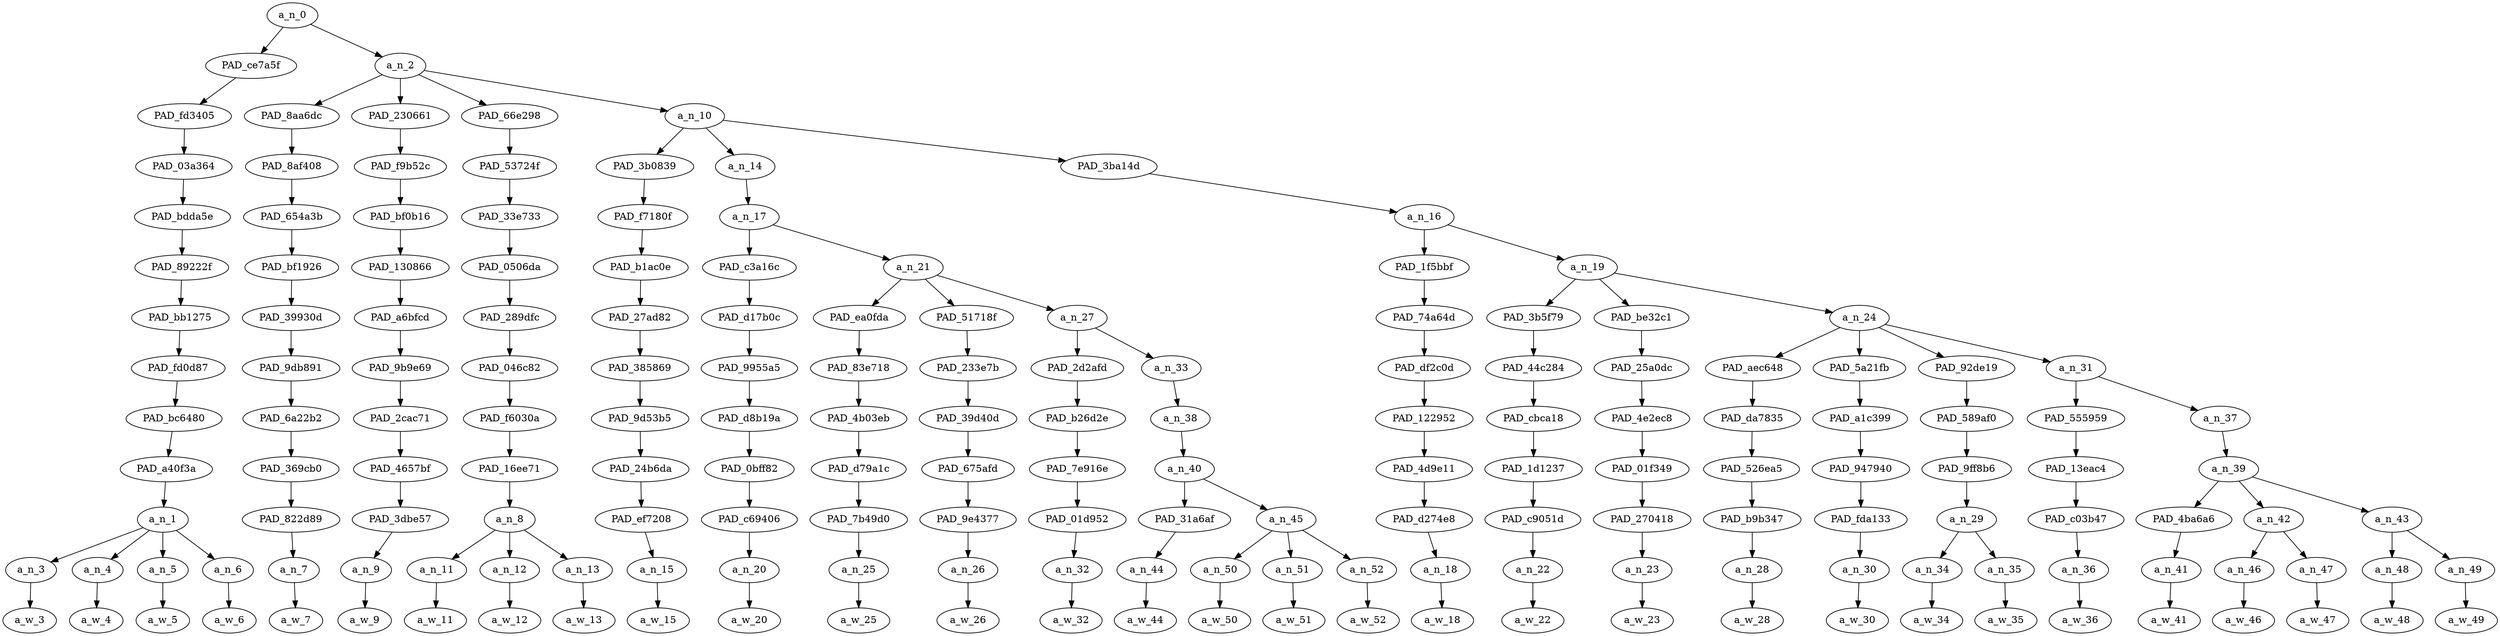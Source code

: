 strict digraph "" {
	a_n_0	[div_dir=1,
		index=0,
		level=12,
		pos="4.94068287037037,12!",
		text_span="[0, 1, 2, 3, 4, 5, 6, 7, 8, 9, 10, 11, 12, 13, 14, 15, 16, 17, 18, 19, 20, 21, 22, 23, 24, 25, 26, 27, 28, 29, 30]",
		value=1.00000000];
	PAD_ce7a5f	[div_dir=1,
		index=0,
		level=11,
		pos="1.5,11!",
		text_span="[0, 1, 2, 3]",
		value=0.20985339];
	a_n_0 -> PAD_ce7a5f;
	a_n_2	[div_dir=1,
		index=1,
		level=11,
		pos="8.38136574074074,11!",
		text_span="[4, 5, 6, 7, 8, 9, 10, 11, 12, 13, 14, 15, 16, 17, 18, 19, 20, 21, 22, 23, 24, 25, 26, 27, 28, 29, 30]",
		value=0.79001593];
	a_n_0 -> a_n_2;
	PAD_fd3405	[div_dir=1,
		index=0,
		level=10,
		pos="1.5,10!",
		text_span="[0, 1, 2, 3]",
		value=0.20985339];
	PAD_ce7a5f -> PAD_fd3405;
	PAD_03a364	[div_dir=1,
		index=0,
		level=9,
		pos="1.5,9!",
		text_span="[0, 1, 2, 3]",
		value=0.20985339];
	PAD_fd3405 -> PAD_03a364;
	PAD_bdda5e	[div_dir=1,
		index=0,
		level=8,
		pos="1.5,8!",
		text_span="[0, 1, 2, 3]",
		value=0.20985339];
	PAD_03a364 -> PAD_bdda5e;
	PAD_89222f	[div_dir=1,
		index=0,
		level=7,
		pos="1.5,7!",
		text_span="[0, 1, 2, 3]",
		value=0.20985339];
	PAD_bdda5e -> PAD_89222f;
	PAD_bb1275	[div_dir=1,
		index=0,
		level=6,
		pos="1.5,6!",
		text_span="[0, 1, 2, 3]",
		value=0.20985339];
	PAD_89222f -> PAD_bb1275;
	PAD_fd0d87	[div_dir=1,
		index=0,
		level=5,
		pos="1.5,5!",
		text_span="[0, 1, 2, 3]",
		value=0.20985339];
	PAD_bb1275 -> PAD_fd0d87;
	PAD_bc6480	[div_dir=1,
		index=0,
		level=4,
		pos="1.5,4!",
		text_span="[0, 1, 2, 3]",
		value=0.20985339];
	PAD_fd0d87 -> PAD_bc6480;
	PAD_a40f3a	[div_dir=1,
		index=0,
		level=3,
		pos="1.5,3!",
		text_span="[0, 1, 2, 3]",
		value=0.20985339];
	PAD_bc6480 -> PAD_a40f3a;
	a_n_1	[div_dir=1,
		index=0,
		level=2,
		pos="1.5,2!",
		text_span="[0, 1, 2, 3]",
		value=0.20985339];
	PAD_a40f3a -> a_n_1;
	a_n_3	[div_dir=-1,
		index=0,
		level=1,
		pos="0.0,1!",
		text_span="[0]",
		value=0.03527465];
	a_n_1 -> a_n_3;
	a_n_4	[div_dir=1,
		index=1,
		level=1,
		pos="1.0,1!",
		text_span="[1]",
		value=0.03753186];
	a_n_1 -> a_n_4;
	a_n_5	[div_dir=1,
		index=2,
		level=1,
		pos="2.0,1!",
		text_span="[2]",
		value=0.06149199];
	a_n_1 -> a_n_5;
	a_n_6	[div_dir=-1,
		index=3,
		level=1,
		pos="3.0,1!",
		text_span="[3]",
		value=0.07544790];
	a_n_1 -> a_n_6;
	a_w_3	[div_dir=0,
		index=0,
		level=0,
		pos="0,0!",
		text_span="[0]",
		value=my];
	a_n_3 -> a_w_3;
	a_w_4	[div_dir=0,
		index=1,
		level=0,
		pos="1,0!",
		text_span="[1]",
		value=light];
	a_n_4 -> a_w_4;
	a_w_5	[div_dir=0,
		index=2,
		level=0,
		pos="2,0!",
		text_span="[2]",
		value=skin];
	a_n_5 -> a_w_5;
	a_w_6	[div_dir=0,
		index=3,
		level=0,
		pos="3,0!",
		text_span="[3]",
		value=joint];
	a_n_6 -> a_w_6;
	PAD_8aa6dc	[div_dir=1,
		index=1,
		level=10,
		pos="4.0,10!",
		text_span="[4]",
		value=0.05073295];
	a_n_2 -> PAD_8aa6dc;
	PAD_230661	[div_dir=-1,
		index=3,
		level=10,
		pos="8.0,10!",
		text_span="[8]",
		value=0.02871006];
	a_n_2 -> PAD_230661;
	PAD_66e298	[div_dir=-1,
		index=2,
		level=10,
		pos="6.0,10!",
		text_span="[5, 6, 7]",
		value=0.19507286];
	a_n_2 -> PAD_66e298;
	a_n_10	[div_dir=1,
		index=4,
		level=10,
		pos="15.525462962962962,10!",
		text_span="[9, 10, 11, 12, 13, 14, 15, 16, 17, 18, 19, 20, 21, 22, 23, 24, 25, 26, 27, 28, 29, 30]",
		value=0.51540112];
	a_n_2 -> a_n_10;
	PAD_8af408	[div_dir=1,
		index=1,
		level=9,
		pos="4.0,9!",
		text_span="[4]",
		value=0.05073295];
	PAD_8aa6dc -> PAD_8af408;
	PAD_654a3b	[div_dir=1,
		index=1,
		level=8,
		pos="4.0,8!",
		text_span="[4]",
		value=0.05073295];
	PAD_8af408 -> PAD_654a3b;
	PAD_bf1926	[div_dir=1,
		index=1,
		level=7,
		pos="4.0,7!",
		text_span="[4]",
		value=0.05073295];
	PAD_654a3b -> PAD_bf1926;
	PAD_39930d	[div_dir=1,
		index=1,
		level=6,
		pos="4.0,6!",
		text_span="[4]",
		value=0.05073295];
	PAD_bf1926 -> PAD_39930d;
	PAD_9db891	[div_dir=1,
		index=1,
		level=5,
		pos="4.0,5!",
		text_span="[4]",
		value=0.05073295];
	PAD_39930d -> PAD_9db891;
	PAD_6a22b2	[div_dir=1,
		index=1,
		level=4,
		pos="4.0,4!",
		text_span="[4]",
		value=0.05073295];
	PAD_9db891 -> PAD_6a22b2;
	PAD_369cb0	[div_dir=1,
		index=1,
		level=3,
		pos="4.0,3!",
		text_span="[4]",
		value=0.05073295];
	PAD_6a22b2 -> PAD_369cb0;
	PAD_822d89	[div_dir=1,
		index=1,
		level=2,
		pos="4.0,2!",
		text_span="[4]",
		value=0.05073295];
	PAD_369cb0 -> PAD_822d89;
	a_n_7	[div_dir=1,
		index=4,
		level=1,
		pos="4.0,1!",
		text_span="[4]",
		value=0.05073295];
	PAD_822d89 -> a_n_7;
	a_w_7	[div_dir=0,
		index=4,
		level=0,
		pos="4,0!",
		text_span="[4]",
		value=got];
	a_n_7 -> a_w_7;
	PAD_f9b52c	[div_dir=-1,
		index=3,
		level=9,
		pos="8.0,9!",
		text_span="[8]",
		value=0.02871006];
	PAD_230661 -> PAD_f9b52c;
	PAD_bf0b16	[div_dir=-1,
		index=3,
		level=8,
		pos="8.0,8!",
		text_span="[8]",
		value=0.02871006];
	PAD_f9b52c -> PAD_bf0b16;
	PAD_130866	[div_dir=-1,
		index=3,
		level=7,
		pos="8.0,7!",
		text_span="[8]",
		value=0.02871006];
	PAD_bf0b16 -> PAD_130866;
	PAD_a6bfcd	[div_dir=-1,
		index=3,
		level=6,
		pos="8.0,6!",
		text_span="[8]",
		value=0.02871006];
	PAD_130866 -> PAD_a6bfcd;
	PAD_9b9e69	[div_dir=-1,
		index=3,
		level=5,
		pos="8.0,5!",
		text_span="[8]",
		value=0.02871006];
	PAD_a6bfcd -> PAD_9b9e69;
	PAD_2cac71	[div_dir=-1,
		index=3,
		level=4,
		pos="8.0,4!",
		text_span="[8]",
		value=0.02871006];
	PAD_9b9e69 -> PAD_2cac71;
	PAD_4657bf	[div_dir=-1,
		index=3,
		level=3,
		pos="8.0,3!",
		text_span="[8]",
		value=0.02871006];
	PAD_2cac71 -> PAD_4657bf;
	PAD_3dbe57	[div_dir=-1,
		index=3,
		level=2,
		pos="8.0,2!",
		text_span="[8]",
		value=0.02871006];
	PAD_4657bf -> PAD_3dbe57;
	a_n_9	[div_dir=-1,
		index=8,
		level=1,
		pos="8.0,1!",
		text_span="[8]",
		value=0.02871006];
	PAD_3dbe57 -> a_n_9;
	a_w_9	[div_dir=0,
		index=8,
		level=0,
		pos="8,0!",
		text_span="[8]",
		value=now];
	a_n_9 -> a_w_9;
	PAD_53724f	[div_dir=-1,
		index=2,
		level=9,
		pos="6.0,9!",
		text_span="[5, 6, 7]",
		value=0.19507286];
	PAD_66e298 -> PAD_53724f;
	PAD_33e733	[div_dir=-1,
		index=2,
		level=8,
		pos="6.0,8!",
		text_span="[5, 6, 7]",
		value=0.19507286];
	PAD_53724f -> PAD_33e733;
	PAD_0506da	[div_dir=-1,
		index=2,
		level=7,
		pos="6.0,7!",
		text_span="[5, 6, 7]",
		value=0.19507286];
	PAD_33e733 -> PAD_0506da;
	PAD_289dfc	[div_dir=-1,
		index=2,
		level=6,
		pos="6.0,6!",
		text_span="[5, 6, 7]",
		value=0.19507286];
	PAD_0506da -> PAD_289dfc;
	PAD_046c82	[div_dir=-1,
		index=2,
		level=5,
		pos="6.0,5!",
		text_span="[5, 6, 7]",
		value=0.19507286];
	PAD_289dfc -> PAD_046c82;
	PAD_f6030a	[div_dir=-1,
		index=2,
		level=4,
		pos="6.0,4!",
		text_span="[5, 6, 7]",
		value=0.19507286];
	PAD_046c82 -> PAD_f6030a;
	PAD_16ee71	[div_dir=-1,
		index=2,
		level=3,
		pos="6.0,3!",
		text_span="[5, 6, 7]",
		value=0.19507286];
	PAD_f6030a -> PAD_16ee71;
	a_n_8	[div_dir=-1,
		index=2,
		level=2,
		pos="6.0,2!",
		text_span="[5, 6, 7]",
		value=0.19507286];
	PAD_16ee71 -> a_n_8;
	a_n_11	[div_dir=1,
		index=5,
		level=1,
		pos="5.0,1!",
		text_span="[5]",
		value=0.03479983];
	a_n_8 -> a_n_11;
	a_n_12	[div_dir=1,
		index=6,
		level=1,
		pos="6.0,1!",
		text_span="[6]",
		value=0.09562610];
	a_n_8 -> a_n_12;
	a_n_13	[div_dir=-1,
		index=7,
		level=1,
		pos="7.0,1!",
		text_span="[7]",
		value=0.06454572];
	a_n_8 -> a_n_13;
	a_w_11	[div_dir=0,
		index=5,
		level=0,
		pos="5,0!",
		text_span="[5]",
		value=a];
	a_n_11 -> a_w_11;
	a_w_12	[div_dir=0,
		index=6,
		level=0,
		pos="6,0!",
		text_span="[6]",
		value=white];
	a_n_12 -> a_w_12;
	a_w_13	[div_dir=0,
		index=7,
		level=0,
		pos="7,0!",
		text_span="[7]",
		value=boy];
	a_n_13 -> a_w_13;
	PAD_3b0839	[div_dir=1,
		index=5,
		level=9,
		pos="17.0,9!",
		text_span="[17]",
		value=0.01526220];
	a_n_10 -> PAD_3b0839;
	a_n_14	[div_dir=1,
		index=4,
		level=9,
		pos="10.166666666666668,9!",
		text_span="[9, 10, 11, 12, 13, 14, 15, 16]",
		value=0.16918036];
	a_n_10 -> a_n_14;
	PAD_3ba14d	[div_dir=1,
		index=6,
		level=9,
		pos="19.40972222222222,9!",
		text_span="[18, 19, 20, 21, 22, 23, 24, 25, 26, 27, 28, 29, 30]",
		value=0.33079797];
	a_n_10 -> PAD_3ba14d;
	PAD_f7180f	[div_dir=1,
		index=5,
		level=8,
		pos="17.0,8!",
		text_span="[17]",
		value=0.01526220];
	PAD_3b0839 -> PAD_f7180f;
	PAD_b1ac0e	[div_dir=1,
		index=6,
		level=7,
		pos="17.0,7!",
		text_span="[17]",
		value=0.01526220];
	PAD_f7180f -> PAD_b1ac0e;
	PAD_27ad82	[div_dir=1,
		index=8,
		level=6,
		pos="17.0,6!",
		text_span="[17]",
		value=0.01526220];
	PAD_b1ac0e -> PAD_27ad82;
	PAD_385869	[div_dir=1,
		index=9,
		level=5,
		pos="17.0,5!",
		text_span="[17]",
		value=0.01526220];
	PAD_27ad82 -> PAD_385869;
	PAD_9d53b5	[div_dir=1,
		index=9,
		level=4,
		pos="17.0,4!",
		text_span="[17]",
		value=0.01526220];
	PAD_385869 -> PAD_9d53b5;
	PAD_24b6da	[div_dir=1,
		index=9,
		level=3,
		pos="17.0,3!",
		text_span="[17]",
		value=0.01526220];
	PAD_9d53b5 -> PAD_24b6da;
	PAD_ef7208	[div_dir=1,
		index=10,
		level=2,
		pos="17.0,2!",
		text_span="[17]",
		value=0.01526220];
	PAD_24b6da -> PAD_ef7208;
	a_n_15	[div_dir=1,
		index=17,
		level=1,
		pos="17.0,1!",
		text_span="[17]",
		value=0.01526220];
	PAD_ef7208 -> a_n_15;
	a_w_15	[div_dir=0,
		index=17,
		level=0,
		pos="17,0!",
		text_span="[17]",
		value=but];
	a_n_15 -> a_w_15;
	a_n_17	[div_dir=1,
		index=4,
		level=8,
		pos="10.166666666666668,8!",
		text_span="[9, 10, 11, 12, 13, 14, 15, 16]",
		value=0.16905951];
	a_n_14 -> a_n_17;
	PAD_c3a16c	[div_dir=1,
		index=4,
		level=7,
		pos="9.0,7!",
		text_span="[9]",
		value=0.01994794];
	a_n_17 -> PAD_c3a16c;
	a_n_21	[div_dir=1,
		index=5,
		level=7,
		pos="11.333333333333334,7!",
		text_span="[10, 11, 12, 13, 14, 15, 16]",
		value=0.14899072];
	a_n_17 -> a_n_21;
	PAD_d17b0c	[div_dir=1,
		index=4,
		level=6,
		pos="9.0,6!",
		text_span="[9]",
		value=0.01994794];
	PAD_c3a16c -> PAD_d17b0c;
	PAD_9955a5	[div_dir=1,
		index=4,
		level=5,
		pos="9.0,5!",
		text_span="[9]",
		value=0.01994794];
	PAD_d17b0c -> PAD_9955a5;
	PAD_d8b19a	[div_dir=1,
		index=4,
		level=4,
		pos="9.0,4!",
		text_span="[9]",
		value=0.01994794];
	PAD_9955a5 -> PAD_d8b19a;
	PAD_0bff82	[div_dir=1,
		index=4,
		level=3,
		pos="9.0,3!",
		text_span="[9]",
		value=0.01994794];
	PAD_d8b19a -> PAD_0bff82;
	PAD_c69406	[div_dir=1,
		index=4,
		level=2,
		pos="9.0,2!",
		text_span="[9]",
		value=0.01994794];
	PAD_0bff82 -> PAD_c69406;
	a_n_20	[div_dir=1,
		index=9,
		level=1,
		pos="9.0,1!",
		text_span="[9]",
		value=0.01994794];
	PAD_c69406 -> a_n_20;
	a_w_20	[div_dir=0,
		index=9,
		level=0,
		pos="9,0!",
		text_span="[9]",
		value=i];
	a_n_20 -> a_w_20;
	PAD_ea0fda	[div_dir=1,
		index=5,
		level=6,
		pos="10.0,6!",
		text_span="[10]",
		value=0.02058098];
	a_n_21 -> PAD_ea0fda;
	PAD_51718f	[div_dir=1,
		index=6,
		level=6,
		pos="11.0,6!",
		text_span="[11]",
		value=0.01561052];
	a_n_21 -> PAD_51718f;
	a_n_27	[div_dir=1,
		index=7,
		level=6,
		pos="13.0,6!",
		text_span="[12, 13, 14, 15, 16]",
		value=0.11269941];
	a_n_21 -> a_n_27;
	PAD_83e718	[div_dir=1,
		index=5,
		level=5,
		pos="10.0,5!",
		text_span="[10]",
		value=0.02058098];
	PAD_ea0fda -> PAD_83e718;
	PAD_4b03eb	[div_dir=1,
		index=5,
		level=4,
		pos="10.0,4!",
		text_span="[10]",
		value=0.02058098];
	PAD_83e718 -> PAD_4b03eb;
	PAD_d79a1c	[div_dir=1,
		index=5,
		level=3,
		pos="10.0,3!",
		text_span="[10]",
		value=0.02058098];
	PAD_4b03eb -> PAD_d79a1c;
	PAD_7b49d0	[div_dir=1,
		index=5,
		level=2,
		pos="10.0,2!",
		text_span="[10]",
		value=0.02058098];
	PAD_d79a1c -> PAD_7b49d0;
	a_n_25	[div_dir=1,
		index=10,
		level=1,
		pos="10.0,1!",
		text_span="[10]",
		value=0.02058098];
	PAD_7b49d0 -> a_n_25;
	a_w_25	[div_dir=0,
		index=10,
		level=0,
		pos="10,0!",
		text_span="[10]",
		value=am];
	a_n_25 -> a_w_25;
	PAD_233e7b	[div_dir=1,
		index=6,
		level=5,
		pos="11.0,5!",
		text_span="[11]",
		value=0.01561052];
	PAD_51718f -> PAD_233e7b;
	PAD_39d40d	[div_dir=1,
		index=6,
		level=4,
		pos="11.0,4!",
		text_span="[11]",
		value=0.01561052];
	PAD_233e7b -> PAD_39d40d;
	PAD_675afd	[div_dir=1,
		index=6,
		level=3,
		pos="11.0,3!",
		text_span="[11]",
		value=0.01561052];
	PAD_39d40d -> PAD_675afd;
	PAD_9e4377	[div_dir=1,
		index=6,
		level=2,
		pos="11.0,2!",
		text_span="[11]",
		value=0.01561052];
	PAD_675afd -> PAD_9e4377;
	a_n_26	[div_dir=1,
		index=11,
		level=1,
		pos="11.0,1!",
		text_span="[11]",
		value=0.01561052];
	PAD_9e4377 -> a_n_26;
	a_w_26	[div_dir=0,
		index=11,
		level=0,
		pos="11,0!",
		text_span="[11]",
		value=not];
	a_n_26 -> a_w_26;
	PAD_2d2afd	[div_dir=1,
		index=7,
		level=5,
		pos="12.0,5!",
		text_span="[12]",
		value=0.02943495];
	a_n_27 -> PAD_2d2afd;
	a_n_33	[div_dir=1,
		index=8,
		level=5,
		pos="14.0,5!",
		text_span="[13, 14, 15, 16]",
		value=0.08318878];
	a_n_27 -> a_n_33;
	PAD_b26d2e	[div_dir=1,
		index=7,
		level=4,
		pos="12.0,4!",
		text_span="[12]",
		value=0.02943495];
	PAD_2d2afd -> PAD_b26d2e;
	PAD_7e916e	[div_dir=1,
		index=7,
		level=3,
		pos="12.0,3!",
		text_span="[12]",
		value=0.02943495];
	PAD_b26d2e -> PAD_7e916e;
	PAD_01d952	[div_dir=1,
		index=7,
		level=2,
		pos="12.0,2!",
		text_span="[12]",
		value=0.02943495];
	PAD_7e916e -> PAD_01d952;
	a_n_32	[div_dir=1,
		index=12,
		level=1,
		pos="12.0,1!",
		text_span="[12]",
		value=0.02943495];
	PAD_01d952 -> a_n_32;
	a_w_32	[div_dir=0,
		index=12,
		level=0,
		pos="12,0!",
		text_span="[12]",
		value=type];
	a_n_32 -> a_w_32;
	a_n_38	[div_dir=1,
		index=8,
		level=4,
		pos="14.0,4!",
		text_span="[13, 14, 15, 16]",
		value=0.08315612];
	a_n_33 -> a_n_38;
	a_n_40	[div_dir=1,
		index=8,
		level=3,
		pos="14.0,3!",
		text_span="[13, 14, 15, 16]",
		value=0.08312345];
	a_n_38 -> a_n_40;
	PAD_31a6af	[div_dir=1,
		index=8,
		level=2,
		pos="13.0,2!",
		text_span="[13]",
		value=0.01616375];
	a_n_40 -> PAD_31a6af;
	a_n_45	[div_dir=-1,
		index=9,
		level=2,
		pos="15.0,2!",
		text_span="[14, 15, 16]",
		value=0.06692704];
	a_n_40 -> a_n_45;
	a_n_44	[div_dir=1,
		index=13,
		level=1,
		pos="13.0,1!",
		text_span="[13]",
		value=0.01616375];
	PAD_31a6af -> a_n_44;
	a_w_44	[div_dir=0,
		index=13,
		level=0,
		pos="13,0!",
		text_span="[13]",
		value=to];
	a_n_44 -> a_w_44;
	a_n_50	[div_dir=-1,
		index=14,
		level=1,
		pos="14.0,1!",
		text_span="[14]",
		value=0.03099182];
	a_n_45 -> a_n_50;
	a_n_51	[div_dir=1,
		index=15,
		level=1,
		pos="15.0,1!",
		text_span="[15]",
		value=0.01735688];
	a_n_45 -> a_n_51;
	a_n_52	[div_dir=-1,
		index=16,
		level=1,
		pos="16.0,1!",
		text_span="[16]",
		value=0.01856187];
	a_n_45 -> a_n_52;
	a_w_50	[div_dir=0,
		index=14,
		level=0,
		pos="14,0!",
		text_span="[14]",
		value=fight];
	a_n_50 -> a_w_50;
	a_w_51	[div_dir=0,
		index=15,
		level=0,
		pos="15,0!",
		text_span="[15]",
		value=that];
	a_n_51 -> a_w_51;
	a_w_52	[div_dir=0,
		index=16,
		level=0,
		pos="16,0!",
		text_span="[16]",
		value=back];
	a_n_52 -> a_w_52;
	a_n_16	[div_dir=1,
		index=6,
		level=8,
		pos="19.40972222222222,8!",
		text_span="[18, 19, 20, 21, 22, 23, 24, 25, 26, 27, 28, 29, 30]",
		value=0.33079797];
	PAD_3ba14d -> a_n_16;
	PAD_1f5bbf	[div_dir=1,
		index=7,
		level=7,
		pos="18.0,7!",
		text_span="[18]",
		value=0.01614284];
	a_n_16 -> PAD_1f5bbf;
	a_n_19	[div_dir=1,
		index=8,
		level=7,
		pos="20.819444444444446,7!",
		text_span="[19, 20, 21, 22, 23, 24, 25, 26, 27, 28, 29, 30]",
		value=0.31458026];
	a_n_16 -> a_n_19;
	PAD_74a64d	[div_dir=1,
		index=9,
		level=6,
		pos="18.0,6!",
		text_span="[18]",
		value=0.01614284];
	PAD_1f5bbf -> PAD_74a64d;
	PAD_df2c0d	[div_dir=1,
		index=10,
		level=5,
		pos="18.0,5!",
		text_span="[18]",
		value=0.01614284];
	PAD_74a64d -> PAD_df2c0d;
	PAD_122952	[div_dir=1,
		index=10,
		level=4,
		pos="18.0,4!",
		text_span="[18]",
		value=0.01614284];
	PAD_df2c0d -> PAD_122952;
	PAD_4d9e11	[div_dir=1,
		index=10,
		level=3,
		pos="18.0,3!",
		text_span="[18]",
		value=0.01614284];
	PAD_122952 -> PAD_4d9e11;
	PAD_d274e8	[div_dir=1,
		index=11,
		level=2,
		pos="18.0,2!",
		text_span="[18]",
		value=0.01614284];
	PAD_4d9e11 -> PAD_d274e8;
	a_n_18	[div_dir=1,
		index=18,
		level=1,
		pos="18.0,1!",
		text_span="[18]",
		value=0.01614284];
	PAD_d274e8 -> a_n_18;
	a_w_18	[div_dir=0,
		index=18,
		level=0,
		pos="18,0!",
		text_span="[18]",
		value=if];
	a_n_18 -> a_w_18;
	PAD_3b5f79	[div_dir=1,
		index=10,
		level=6,
		pos="19.0,6!",
		text_span="[19]",
		value=0.01742139];
	a_n_19 -> PAD_3b5f79;
	PAD_be32c1	[div_dir=1,
		index=11,
		level=6,
		pos="20.0,6!",
		text_span="[20]",
		value=0.01810551];
	a_n_19 -> PAD_be32c1;
	a_n_24	[div_dir=1,
		index=12,
		level=6,
		pos="23.458333333333336,6!",
		text_span="[21, 22, 23, 24, 25, 26, 27, 28, 29, 30]",
		value=0.27898739];
	a_n_19 -> a_n_24;
	PAD_44c284	[div_dir=1,
		index=11,
		level=5,
		pos="19.0,5!",
		text_span="[19]",
		value=0.01742139];
	PAD_3b5f79 -> PAD_44c284;
	PAD_cbca18	[div_dir=1,
		index=11,
		level=4,
		pos="19.0,4!",
		text_span="[19]",
		value=0.01742139];
	PAD_44c284 -> PAD_cbca18;
	PAD_1d1237	[div_dir=1,
		index=11,
		level=3,
		pos="19.0,3!",
		text_span="[19]",
		value=0.01742139];
	PAD_cbca18 -> PAD_1d1237;
	PAD_c9051d	[div_dir=1,
		index=12,
		level=2,
		pos="19.0,2!",
		text_span="[19]",
		value=0.01742139];
	PAD_1d1237 -> PAD_c9051d;
	a_n_22	[div_dir=1,
		index=19,
		level=1,
		pos="19.0,1!",
		text_span="[19]",
		value=0.01742139];
	PAD_c9051d -> a_n_22;
	a_w_22	[div_dir=0,
		index=19,
		level=0,
		pos="19,0!",
		text_span="[19]",
		value=she];
	a_n_22 -> a_w_22;
	PAD_25a0dc	[div_dir=1,
		index=12,
		level=5,
		pos="20.0,5!",
		text_span="[20]",
		value=0.01810551];
	PAD_be32c1 -> PAD_25a0dc;
	PAD_4e2ec8	[div_dir=1,
		index=12,
		level=4,
		pos="20.0,4!",
		text_span="[20]",
		value=0.01810551];
	PAD_25a0dc -> PAD_4e2ec8;
	PAD_01f349	[div_dir=1,
		index=12,
		level=3,
		pos="20.0,3!",
		text_span="[20]",
		value=0.01810551];
	PAD_4e2ec8 -> PAD_01f349;
	PAD_270418	[div_dir=1,
		index=13,
		level=2,
		pos="20.0,2!",
		text_span="[20]",
		value=0.01810551];
	PAD_01f349 -> PAD_270418;
	a_n_23	[div_dir=1,
		index=20,
		level=1,
		pos="20.0,1!",
		text_span="[20]",
		value=0.01810551];
	PAD_270418 -> a_n_23;
	a_w_23	[div_dir=0,
		index=20,
		level=0,
		pos="20,0!",
		text_span="[20]",
		value=ever];
	a_n_23 -> a_w_23;
	PAD_aec648	[div_dir=-1,
		index=13,
		level=5,
		pos="21.0,5!",
		text_span="[21]",
		value=0.01642400];
	a_n_24 -> PAD_aec648;
	PAD_5a21fb	[div_dir=-1,
		index=15,
		level=5,
		pos="24.0,5!",
		text_span="[24]",
		value=0.03309881];
	a_n_24 -> PAD_5a21fb;
	PAD_92de19	[div_dir=1,
		index=14,
		level=5,
		pos="22.5,5!",
		text_span="[22, 23]",
		value=0.08471900];
	a_n_24 -> PAD_92de19;
	a_n_31	[div_dir=1,
		index=16,
		level=5,
		pos="26.333333333333336,5!",
		text_span="[25, 26, 27, 28, 29, 30]",
		value=0.14470780];
	a_n_24 -> a_n_31;
	PAD_da7835	[div_dir=-1,
		index=13,
		level=4,
		pos="21.0,4!",
		text_span="[21]",
		value=0.01642400];
	PAD_aec648 -> PAD_da7835;
	PAD_526ea5	[div_dir=-1,
		index=13,
		level=3,
		pos="21.0,3!",
		text_span="[21]",
		value=0.01642400];
	PAD_da7835 -> PAD_526ea5;
	PAD_b9b347	[div_dir=-1,
		index=14,
		level=2,
		pos="21.0,2!",
		text_span="[21]",
		value=0.01642400];
	PAD_526ea5 -> PAD_b9b347;
	a_n_28	[div_dir=-1,
		index=21,
		level=1,
		pos="21.0,1!",
		text_span="[21]",
		value=0.01642400];
	PAD_b9b347 -> a_n_28;
	a_w_28	[div_dir=0,
		index=21,
		level=0,
		pos="21,0!",
		text_span="[21]",
		value=come];
	a_n_28 -> a_w_28;
	PAD_a1c399	[div_dir=-1,
		index=15,
		level=4,
		pos="24.0,4!",
		text_span="[24]",
		value=0.03309881];
	PAD_5a21fb -> PAD_a1c399;
	PAD_947940	[div_dir=-1,
		index=15,
		level=3,
		pos="24.0,3!",
		text_span="[24]",
		value=0.03309881];
	PAD_a1c399 -> PAD_947940;
	PAD_fda133	[div_dir=-1,
		index=16,
		level=2,
		pos="24.0,2!",
		text_span="[24]",
		value=0.03309881];
	PAD_947940 -> PAD_fda133;
	a_n_30	[div_dir=-1,
		index=24,
		level=1,
		pos="24.0,1!",
		text_span="[24]",
		value=0.03309881];
	PAD_fda133 -> a_n_30;
	a_w_30	[div_dir=0,
		index=24,
		level=0,
		pos="24,0!",
		text_span="[24]",
		value=widen];
	a_n_30 -> a_w_30;
	PAD_589af0	[div_dir=1,
		index=14,
		level=4,
		pos="22.5,4!",
		text_span="[22, 23]",
		value=0.08471900];
	PAD_92de19 -> PAD_589af0;
	PAD_9ff8b6	[div_dir=1,
		index=14,
		level=3,
		pos="22.5,3!",
		text_span="[22, 23]",
		value=0.08471900];
	PAD_589af0 -> PAD_9ff8b6;
	a_n_29	[div_dir=1,
		index=15,
		level=2,
		pos="22.5,2!",
		text_span="[22, 23]",
		value=0.08471900];
	PAD_9ff8b6 -> a_n_29;
	a_n_34	[div_dir=1,
		index=22,
		level=1,
		pos="22.0,1!",
		text_span="[22]",
		value=0.02073894];
	a_n_29 -> a_n_34;
	a_n_35	[div_dir=1,
		index=23,
		level=1,
		pos="23.0,1!",
		text_span="[23]",
		value=0.06385558];
	a_n_29 -> a_n_35;
	a_w_34	[div_dir=0,
		index=22,
		level=0,
		pos="22,0!",
		text_span="[22]",
		value=around];
	a_n_34 -> a_w_34;
	a_w_35	[div_dir=0,
		index=23,
		level=0,
		pos="23,0!",
		text_span="[23]",
		value=imma];
	a_n_35 -> a_w_35;
	PAD_555959	[div_dir=1,
		index=16,
		level=4,
		pos="25.0,4!",
		text_span="[25]",
		value=0.01732682];
	a_n_31 -> PAD_555959;
	a_n_37	[div_dir=1,
		index=17,
		level=4,
		pos="27.666666666666668,4!",
		text_span="[26, 27, 28, 29, 30]",
		value=0.12732481];
	a_n_31 -> a_n_37;
	PAD_13eac4	[div_dir=1,
		index=16,
		level=3,
		pos="25.0,3!",
		text_span="[25]",
		value=0.01732682];
	PAD_555959 -> PAD_13eac4;
	PAD_c03b47	[div_dir=1,
		index=17,
		level=2,
		pos="25.0,2!",
		text_span="[25]",
		value=0.01732682];
	PAD_13eac4 -> PAD_c03b47;
	a_n_36	[div_dir=1,
		index=25,
		level=1,
		pos="25.0,1!",
		text_span="[25]",
		value=0.01732682];
	PAD_c03b47 -> a_n_36;
	a_w_36	[div_dir=0,
		index=25,
		level=0,
		pos="25,0!",
		text_span="[25]",
		value=that1];
	a_n_36 -> a_w_36;
	a_n_39	[div_dir=1,
		index=17,
		level=3,
		pos="27.666666666666668,3!",
		text_span="[26, 27, 28, 29, 30]",
		value=0.12727439];
	a_n_37 -> a_n_39;
	PAD_4ba6a6	[div_dir=-1,
		index=18,
		level=2,
		pos="26.0,2!",
		text_span="[26]",
		value=0.03302040];
	a_n_39 -> PAD_4ba6a6;
	a_n_42	[div_dir=1,
		index=19,
		level=2,
		pos="27.5,2!",
		text_span="[27, 28]",
		value=0.05413996];
	a_n_39 -> a_n_42;
	a_n_43	[div_dir=1,
		index=20,
		level=2,
		pos="29.5,2!",
		text_span="[29, 30]",
		value=0.04006361];
	a_n_39 -> a_n_43;
	a_n_41	[div_dir=-1,
		index=26,
		level=1,
		pos="26.0,1!",
		text_span="[26]",
		value=0.03302040];
	PAD_4ba6a6 -> a_n_41;
	a_w_41	[div_dir=0,
		index=26,
		level=0,
		pos="26,0!",
		text_span="[26]",
		value=gap];
	a_n_41 -> a_w_41;
	a_n_46	[div_dir=1,
		index=27,
		level=1,
		pos="27.0,1!",
		text_span="[27]",
		value=0.02092827];
	a_n_42 -> a_n_46;
	a_n_47	[div_dir=1,
		index=28,
		level=1,
		pos="28.0,1!",
		text_span="[28]",
		value=0.03307309];
	a_n_42 -> a_n_47;
	a_w_46	[div_dir=0,
		index=27,
		level=0,
		pos="27,0!",
		text_span="[27]",
		value=another];
	a_n_46 -> a_w_46;
	a_w_47	[div_dir=0,
		index=28,
		level=0,
		pos="28,0!",
		text_span="[28]",
		value=bar];
	a_n_47 -> a_w_47;
	a_n_48	[div_dir=1,
		index=29,
		level=1,
		pos="29.0,1!",
		text_span="[29]",
		value=0.02038934];
	a_n_43 -> a_n_48;
	a_n_49	[div_dir=-1,
		index=30,
		level=1,
		pos="30.0,1!",
		text_span="[30]",
		value=0.01964012];
	a_n_43 -> a_n_49;
	a_w_48	[div_dir=0,
		index=29,
		level=0,
		pos="29,0!",
		text_span="[29]",
		value=from];
	a_n_48 -> a_w_48;
	a_w_49	[div_dir=0,
		index=30,
		level=0,
		pos="30,0!",
		text_span="[30]",
		value="<user>"];
	a_n_49 -> a_w_49;
}
